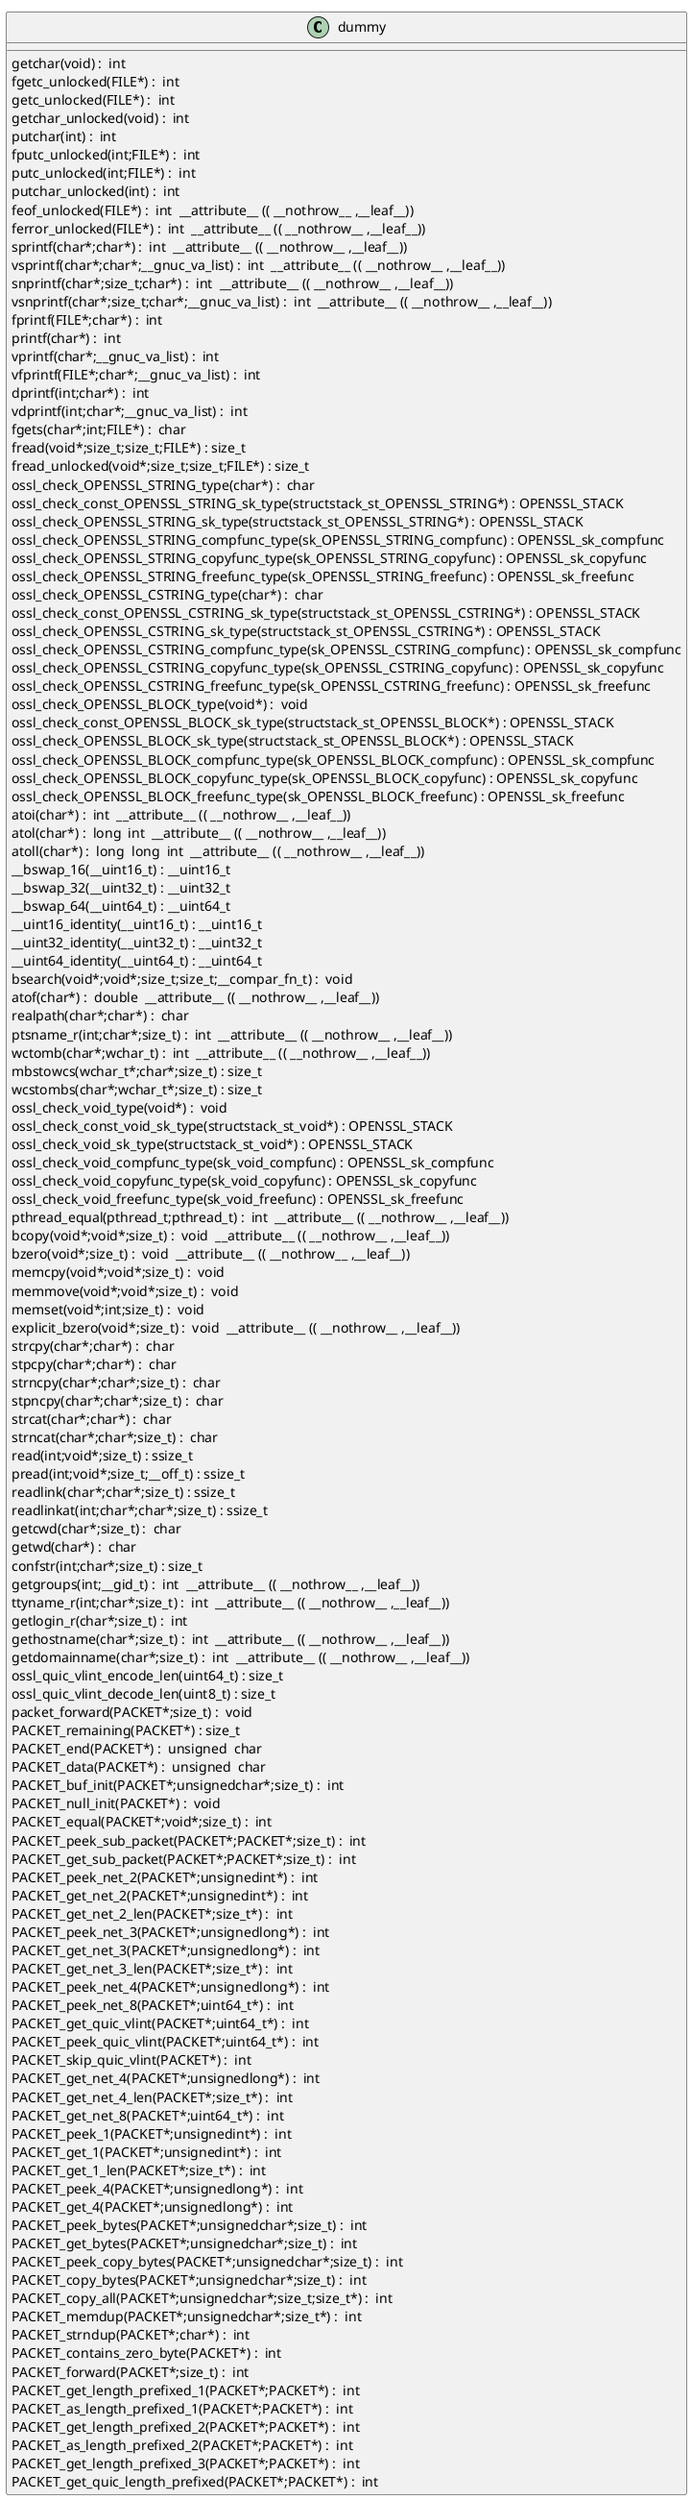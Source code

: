 @startuml
!pragma layout smetana
class dummy {
getchar(void) :  int  [[[./../../../.././qc/providers/common/der/der_digests_gen.c.html#906]]]
fgetc_unlocked(FILE*) :  int  [[[./../../../.././qc/providers/common/der/der_digests_gen.c.html#915]]]
getc_unlocked(FILE*) :  int  [[[./../../../.././qc/providers/common/der/der_digests_gen.c.html#925]]]
getchar_unlocked(void) :  int  [[[./../../../.././qc/providers/common/der/der_digests_gen.c.html#932]]]
putchar(int) :  int  [[[./../../../.././qc/providers/common/der/der_digests_gen.c.html#941]]]
fputc_unlocked(int;FILE*) :  int  [[[./../../../.././qc/providers/common/der/der_digests_gen.c.html#950]]]
putc_unlocked(int;FILE*) :  int  [[[./../../../.././qc/providers/common/der/der_digests_gen.c.html#960]]]
putchar_unlocked(int) :  int  [[[./../../../.././qc/providers/common/der/der_digests_gen.c.html#967]]]
feof_unlocked(FILE*) :  int  __attribute__ (( __nothrow__ ,__leaf__)) [[[./../../../.././qc/providers/common/der/der_digests_gen.c.html#973]]]
ferror_unlocked(FILE*) :  int  __attribute__ (( __nothrow__ ,__leaf__)) [[[./../../../.././qc/providers/common/der/der_digests_gen.c.html#980]]]
sprintf(char*;char*) :  int  __attribute__ (( __nothrow__ ,__leaf__)) [[[./../../../.././qc/providers/common/der/der_digests_gen.c.html#999]]]
vsprintf(char*;char*;__gnuc_va_list) :  int  __attribute__ (( __nothrow__ ,__leaf__)) [[[./../../../.././qc/providers/common/der/der_digests_gen.c.html#1012]]]
snprintf(char*;size_t;char*) :  int  __attribute__ (( __nothrow__ ,__leaf__)) [[[./../../../.././qc/providers/common/der/der_digests_gen.c.html#1031]]]
vsnprintf(char*;size_t;char*;__gnuc_va_list) :  int  __attribute__ (( __nothrow__ ,__leaf__)) [[[./../../../.././qc/providers/common/der/der_digests_gen.c.html#1045]]]
fprintf(FILE*;char*) :  int  [[[./../../../.././qc/providers/common/der/der_digests_gen.c.html#1066]]]
printf(char*) :  int  [[[./../../../.././qc/providers/common/der/der_digests_gen.c.html#1073]]]
vprintf(char*;__gnuc_va_list) :  int  [[[./../../../.././qc/providers/common/der/der_digests_gen.c.html#1085]]]
vfprintf(FILE*;char*;__gnuc_va_list) :  int  [[[./../../../.././qc/providers/common/der/der_digests_gen.c.html#1095]]]
dprintf(int;char*) :  int  [[[./../../../.././qc/providers/common/der/der_digests_gen.c.html#1110]]]
vdprintf(int;char*;__gnuc_va_list) :  int  [[[./../../../.././qc/providers/common/der/der_digests_gen.c.html#1121]]]
fgets(char*;int;FILE*) :  char  [[[./../../../.././qc/providers/common/der/der_digests_gen.c.html#1140]]]
fread(void*;size_t;size_t;FILE*) : size_t [[[./../../../.././qc/providers/common/der/der_digests_gen.c.html#1166]]]
fread_unlocked(void*;size_t;size_t;FILE*) : size_t [[[./../../../.././qc/providers/common/der/der_digests_gen.c.html#1193]]]
ossl_check_OPENSSL_STRING_type(char*) :  char  [[[./../../../.././qc/providers/common/der/der_digests_gen.c.html#1346]]]
ossl_check_const_OPENSSL_STRING_sk_type(structstack_st_OPENSSL_STRING*) : OPENSSL_STACK [[[./../../../.././qc/providers/common/der/der_digests_gen.c.html#1346]]]
ossl_check_OPENSSL_STRING_sk_type(structstack_st_OPENSSL_STRING*) : OPENSSL_STACK [[[./../../../.././qc/providers/common/der/der_digests_gen.c.html#1346]]]
ossl_check_OPENSSL_STRING_compfunc_type(sk_OPENSSL_STRING_compfunc) : OPENSSL_sk_compfunc [[[./../../../.././qc/providers/common/der/der_digests_gen.c.html#1346]]]
ossl_check_OPENSSL_STRING_copyfunc_type(sk_OPENSSL_STRING_copyfunc) : OPENSSL_sk_copyfunc [[[./../../../.././qc/providers/common/der/der_digests_gen.c.html#1346]]]
ossl_check_OPENSSL_STRING_freefunc_type(sk_OPENSSL_STRING_freefunc) : OPENSSL_sk_freefunc [[[./../../../.././qc/providers/common/der/der_digests_gen.c.html#1346]]]
ossl_check_OPENSSL_CSTRING_type(char*) :  char  [[[./../../../.././qc/providers/common/der/der_digests_gen.c.html#1348]]]
ossl_check_const_OPENSSL_CSTRING_sk_type(structstack_st_OPENSSL_CSTRING*) : OPENSSL_STACK [[[./../../../.././qc/providers/common/der/der_digests_gen.c.html#1348]]]
ossl_check_OPENSSL_CSTRING_sk_type(structstack_st_OPENSSL_CSTRING*) : OPENSSL_STACK [[[./../../../.././qc/providers/common/der/der_digests_gen.c.html#1348]]]
ossl_check_OPENSSL_CSTRING_compfunc_type(sk_OPENSSL_CSTRING_compfunc) : OPENSSL_sk_compfunc [[[./../../../.././qc/providers/common/der/der_digests_gen.c.html#1348]]]
ossl_check_OPENSSL_CSTRING_copyfunc_type(sk_OPENSSL_CSTRING_copyfunc) : OPENSSL_sk_copyfunc [[[./../../../.././qc/providers/common/der/der_digests_gen.c.html#1348]]]
ossl_check_OPENSSL_CSTRING_freefunc_type(sk_OPENSSL_CSTRING_freefunc) : OPENSSL_sk_freefunc [[[./../../../.././qc/providers/common/der/der_digests_gen.c.html#1348]]]
ossl_check_OPENSSL_BLOCK_type(void*) :  void  [[[./../../../.././qc/providers/common/der/der_digests_gen.c.html#1351]]]
ossl_check_const_OPENSSL_BLOCK_sk_type(structstack_st_OPENSSL_BLOCK*) : OPENSSL_STACK [[[./../../../.././qc/providers/common/der/der_digests_gen.c.html#1351]]]
ossl_check_OPENSSL_BLOCK_sk_type(structstack_st_OPENSSL_BLOCK*) : OPENSSL_STACK [[[./../../../.././qc/providers/common/der/der_digests_gen.c.html#1351]]]
ossl_check_OPENSSL_BLOCK_compfunc_type(sk_OPENSSL_BLOCK_compfunc) : OPENSSL_sk_compfunc [[[./../../../.././qc/providers/common/der/der_digests_gen.c.html#1351]]]
ossl_check_OPENSSL_BLOCK_copyfunc_type(sk_OPENSSL_BLOCK_copyfunc) : OPENSSL_sk_copyfunc [[[./../../../.././qc/providers/common/der/der_digests_gen.c.html#1351]]]
ossl_check_OPENSSL_BLOCK_freefunc_type(sk_OPENSSL_BLOCK_freefunc) : OPENSSL_sk_freefunc [[[./../../../.././qc/providers/common/der/der_digests_gen.c.html#1351]]]
atoi(char*) :  int  __attribute__ (( __nothrow__ ,__leaf__)) [[[./../../../.././qc/providers/common/der/der_digests_gen.c.html#1661]]]
atol(char*) :  long  int  __attribute__ (( __nothrow__ ,__leaf__)) [[[./../../../.././qc/providers/common/der/der_digests_gen.c.html#1666]]]
atoll(char*) :  long  long  int  __attribute__ (( __nothrow__ ,__leaf__)) [[[./../../../.././qc/providers/common/der/der_digests_gen.c.html#1673]]]
__bswap_16(__uint16_t) : __uint16_t [[[./../../../.././qc/providers/common/der/der_digests_gen.c.html#1820]]]
__bswap_32(__uint32_t) : __uint32_t [[[./../../../.././qc/providers/common/der/der_digests_gen.c.html#1835]]]
__bswap_64(__uint64_t) : __uint64_t [[[./../../../.././qc/providers/common/der/der_digests_gen.c.html#1845]]]
__uint16_identity(__uint16_t) : __uint16_t [[[./../../../.././qc/providers/common/der/der_digests_gen.c.html#1857]]]
__uint32_identity(__uint32_t) : __uint32_t [[[./../../../.././qc/providers/common/der/der_digests_gen.c.html#1863]]]
__uint64_identity(__uint64_t) : __uint64_t [[[./../../../.././qc/providers/common/der/der_digests_gen.c.html#1869]]]
bsearch(void*;void*;size_t;size_t;__compar_fn_t) :  void  [[[./../../../.././qc/providers/common/der/der_digests_gen.c.html#2537]]]
atof(char*) :  double  __attribute__ (( __nothrow__ ,__leaf__)) [[[./../../../.././qc/providers/common/der/der_digests_gen.c.html#1]]]
realpath(char*;char*) :  char  [[[./../../../.././qc/providers/common/der/der_digests_gen.c.html#1]]]
ptsname_r(int;char*;size_t) :  int  __attribute__ (( __nothrow__ ,__leaf__)) [[[./../../../.././qc/providers/common/der/der_digests_gen.c.html#1]]]
wctomb(char*;wchar_t) :  int  __attribute__ (( __nothrow__ ,__leaf__)) [[[./../../../.././qc/providers/common/der/der_digests_gen.c.html#1]]]
mbstowcs(wchar_t*;char*;size_t) : size_t [[[./../../../.././qc/providers/common/der/der_digests_gen.c.html#1]]]
wcstombs(char*;wchar_t*;size_t) : size_t [[[./../../../.././qc/providers/common/der/der_digests_gen.c.html#1]]]
ossl_check_void_type(void*) :  void  [[[./../../../.././qc/providers/common/der/der_digests_gen.c.html#1]]]
ossl_check_const_void_sk_type(structstack_st_void*) : OPENSSL_STACK [[[./../../../.././qc/providers/common/der/der_digests_gen.c.html#1]]]
ossl_check_void_sk_type(structstack_st_void*) : OPENSSL_STACK [[[./../../../.././qc/providers/common/der/der_digests_gen.c.html#1]]]
ossl_check_void_compfunc_type(sk_void_compfunc) : OPENSSL_sk_compfunc [[[./../../../.././qc/providers/common/der/der_digests_gen.c.html#1]]]
ossl_check_void_copyfunc_type(sk_void_copyfunc) : OPENSSL_sk_copyfunc [[[./../../../.././qc/providers/common/der/der_digests_gen.c.html#1]]]
ossl_check_void_freefunc_type(sk_void_freefunc) : OPENSSL_sk_freefunc [[[./../../../.././qc/providers/common/der/der_digests_gen.c.html#1]]]
pthread_equal(pthread_t;pthread_t) :  int  __attribute__ (( __nothrow__ ,__leaf__)) [[[./../../../.././qc/providers/common/der/der_digests_gen.c.html#1]]]
bcopy(void*;void*;size_t) :  void  __attribute__ (( __nothrow__ ,__leaf__)) [[[./../../../.././qc/providers/common/der/der_digests_gen.c.html#1]]]
bzero(void*;size_t) :  void  __attribute__ (( __nothrow__ ,__leaf__)) [[[./../../../.././qc/providers/common/der/der_digests_gen.c.html#1]]]
memcpy(void*;void*;size_t) :  void  [[[./../../../.././qc/providers/common/der/der_digests_gen.c.html#1]]]
memmove(void*;void*;size_t) :  void  [[[./../../../.././qc/providers/common/der/der_digests_gen.c.html#1]]]
memset(void*;int;size_t) :  void  [[[./../../../.././qc/providers/common/der/der_digests_gen.c.html#1]]]
explicit_bzero(void*;size_t) :  void  __attribute__ (( __nothrow__ ,__leaf__)) [[[./../../../.././qc/providers/common/der/der_digests_gen.c.html#1]]]
strcpy(char*;char*) :  char  [[[./../../../.././qc/providers/common/der/der_digests_gen.c.html#1]]]
stpcpy(char*;char*) :  char  [[[./../../../.././qc/providers/common/der/der_digests_gen.c.html#1]]]
strncpy(char*;char*;size_t) :  char  [[[./../../../.././qc/providers/common/der/der_digests_gen.c.html#1]]]
stpncpy(char*;char*;size_t) :  char  [[[./../../../.././qc/providers/common/der/der_digests_gen.c.html#1]]]
strcat(char*;char*) :  char  [[[./../../../.././qc/providers/common/der/der_digests_gen.c.html#1]]]
strncat(char*;char*;size_t) :  char  [[[./../../../.././qc/providers/common/der/der_digests_gen.c.html#1]]]
read(int;void*;size_t) : ssize_t [[[./../../../.././qc/providers/common/der/der_digests_gen.c.html#1]]]
pread(int;void*;size_t;__off_t) : ssize_t [[[./../../../.././qc/providers/common/der/der_digests_gen.c.html#1]]]
readlink(char*;char*;size_t) : ssize_t [[[./../../../.././qc/providers/common/der/der_digests_gen.c.html#1]]]
readlinkat(int;char*;char*;size_t) : ssize_t [[[./../../../.././qc/providers/common/der/der_digests_gen.c.html#1]]]
getcwd(char*;size_t) :  char  [[[./../../../.././qc/providers/common/der/der_digests_gen.c.html#1]]]
getwd(char*) :  char  [[[./../../../.././qc/providers/common/der/der_digests_gen.c.html#1]]]
confstr(int;char*;size_t) : size_t [[[./../../../.././qc/providers/common/der/der_digests_gen.c.html#1]]]
getgroups(int;__gid_t) :  int  __attribute__ (( __nothrow__ ,__leaf__)) [[[./../../../.././qc/providers/common/der/der_digests_gen.c.html#1]]]
ttyname_r(int;char*;size_t) :  int  __attribute__ (( __nothrow__ ,__leaf__)) [[[./../../../.././qc/providers/common/der/der_digests_gen.c.html#1]]]
getlogin_r(char*;size_t) :  int  [[[./../../../.././qc/providers/common/der/der_digests_gen.c.html#1]]]
gethostname(char*;size_t) :  int  __attribute__ (( __nothrow__ ,__leaf__)) [[[./../../../.././qc/providers/common/der/der_digests_gen.c.html#1]]]
getdomainname(char*;size_t) :  int  __attribute__ (( __nothrow__ ,__leaf__)) [[[./../../../.././qc/providers/common/der/der_digests_gen.c.html#1]]]
ossl_quic_vlint_encode_len(uint64_t) : size_t [[[./../../../.././qc/providers/common/der/der_digests_gen.c.html#1]]]
ossl_quic_vlint_decode_len(uint8_t) : size_t [[[./../../../.././qc/providers/common/der/der_digests_gen.c.html#1]]]
packet_forward(PACKET*;size_t) :  void  [[[./../../../.././qc/providers/common/der/der_digests_gen.c.html#1]]]
PACKET_remaining(PACKET*) : size_t [[[./../../../.././qc/providers/common/der/der_digests_gen.c.html#1]]]
PACKET_end(PACKET*) :  unsigned  char  [[[./../../../.././qc/providers/common/der/der_digests_gen.c.html#1]]]
PACKET_data(PACKET*) :  unsigned  char  [[[./../../../.././qc/providers/common/der/der_digests_gen.c.html#1]]]
PACKET_buf_init(PACKET*;unsignedchar*;size_t) :  int  [[[./../../../.././qc/providers/common/der/der_digests_gen.c.html#1]]]
PACKET_null_init(PACKET*) :  void  [[[./../../../.././qc/providers/common/der/der_digests_gen.c.html#1]]]
PACKET_equal(PACKET*;void*;size_t) :  int  [[[./../../../.././qc/providers/common/der/der_digests_gen.c.html#1]]]
PACKET_peek_sub_packet(PACKET*;PACKET*;size_t) :  int  [[[./../../../.././qc/providers/common/der/der_digests_gen.c.html#1]]]
PACKET_get_sub_packet(PACKET*;PACKET*;size_t) :  int  [[[./../../../.././qc/providers/common/der/der_digests_gen.c.html#1]]]
PACKET_peek_net_2(PACKET*;unsignedint*) :  int  [[[./../../../.././qc/providers/common/der/der_digests_gen.c.html#1]]]
PACKET_get_net_2(PACKET*;unsignedint*) :  int  [[[./../../../.././qc/providers/common/der/der_digests_gen.c.html#1]]]
PACKET_get_net_2_len(PACKET*;size_t*) :  int  [[[./../../../.././qc/providers/common/der/der_digests_gen.c.html#1]]]
PACKET_peek_net_3(PACKET*;unsignedlong*) :  int  [[[./../../../.././qc/providers/common/der/der_digests_gen.c.html#1]]]
PACKET_get_net_3(PACKET*;unsignedlong*) :  int  [[[./../../../.././qc/providers/common/der/der_digests_gen.c.html#1]]]
PACKET_get_net_3_len(PACKET*;size_t*) :  int  [[[./../../../.././qc/providers/common/der/der_digests_gen.c.html#1]]]
PACKET_peek_net_4(PACKET*;unsignedlong*) :  int  [[[./../../../.././qc/providers/common/der/der_digests_gen.c.html#1]]]
PACKET_peek_net_8(PACKET*;uint64_t*) :  int  [[[./../../../.././qc/providers/common/der/der_digests_gen.c.html#1]]]
PACKET_get_quic_vlint(PACKET*;uint64_t*) :  int  [[[./../../../.././qc/providers/common/der/der_digests_gen.c.html#1]]]
PACKET_peek_quic_vlint(PACKET*;uint64_t*) :  int  [[[./../../../.././qc/providers/common/der/der_digests_gen.c.html#1]]]
PACKET_skip_quic_vlint(PACKET*) :  int  [[[./../../../.././qc/providers/common/der/der_digests_gen.c.html#1]]]
PACKET_get_net_4(PACKET*;unsignedlong*) :  int  [[[./../../../.././qc/providers/common/der/der_digests_gen.c.html#1]]]
PACKET_get_net_4_len(PACKET*;size_t*) :  int  [[[./../../../.././qc/providers/common/der/der_digests_gen.c.html#1]]]
PACKET_get_net_8(PACKET*;uint64_t*) :  int  [[[./../../../.././qc/providers/common/der/der_digests_gen.c.html#1]]]
PACKET_peek_1(PACKET*;unsignedint*) :  int  [[[./../../../.././qc/providers/common/der/der_digests_gen.c.html#1]]]
PACKET_get_1(PACKET*;unsignedint*) :  int  [[[./../../../.././qc/providers/common/der/der_digests_gen.c.html#1]]]
PACKET_get_1_len(PACKET*;size_t*) :  int  [[[./../../../.././qc/providers/common/der/der_digests_gen.c.html#1]]]
PACKET_peek_4(PACKET*;unsignedlong*) :  int  [[[./../../../.././qc/providers/common/der/der_digests_gen.c.html#1]]]
PACKET_get_4(PACKET*;unsignedlong*) :  int  [[[./../../../.././qc/providers/common/der/der_digests_gen.c.html#1]]]
PACKET_peek_bytes(PACKET*;unsignedchar*;size_t) :  int  [[[./../../../.././qc/providers/common/der/der_digests_gen.c.html#1]]]
PACKET_get_bytes(PACKET*;unsignedchar*;size_t) :  int  [[[./../../../.././qc/providers/common/der/der_digests_gen.c.html#1]]]
PACKET_peek_copy_bytes(PACKET*;unsignedchar*;size_t) :  int  [[[./../../../.././qc/providers/common/der/der_digests_gen.c.html#1]]]
PACKET_copy_bytes(PACKET*;unsignedchar*;size_t) :  int  [[[./../../../.././qc/providers/common/der/der_digests_gen.c.html#1]]]
PACKET_copy_all(PACKET*;unsignedchar*;size_t;size_t*) :  int  [[[./../../../.././qc/providers/common/der/der_digests_gen.c.html#1]]]
PACKET_memdup(PACKET*;unsignedchar*;size_t*) :  int  [[[./../../../.././qc/providers/common/der/der_digests_gen.c.html#1]]]
PACKET_strndup(PACKET*;char*) :  int  [[[./../../../.././qc/providers/common/der/der_digests_gen.c.html#1]]]
PACKET_contains_zero_byte(PACKET*) :  int  [[[./../../../.././qc/providers/common/der/der_digests_gen.c.html#1]]]
PACKET_forward(PACKET*;size_t) :  int  [[[./../../../.././qc/providers/common/der/der_digests_gen.c.html#1]]]
PACKET_get_length_prefixed_1(PACKET*;PACKET*) :  int  [[[./../../../.././qc/providers/common/der/der_digests_gen.c.html#1]]]
PACKET_as_length_prefixed_1(PACKET*;PACKET*) :  int  [[[./../../../.././qc/providers/common/der/der_digests_gen.c.html#1]]]
PACKET_get_length_prefixed_2(PACKET*;PACKET*) :  int  [[[./../../../.././qc/providers/common/der/der_digests_gen.c.html#1]]]
PACKET_as_length_prefixed_2(PACKET*;PACKET*) :  int  [[[./../../../.././qc/providers/common/der/der_digests_gen.c.html#1]]]
PACKET_get_length_prefixed_3(PACKET*;PACKET*) :  int  [[[./../../../.././qc/providers/common/der/der_digests_gen.c.html#1]]]
PACKET_get_quic_length_prefixed(PACKET*;PACKET*) :  int  [[[./../../../.././qc/providers/common/der/der_digests_gen.c.html#1]]]
} 
@enduml
